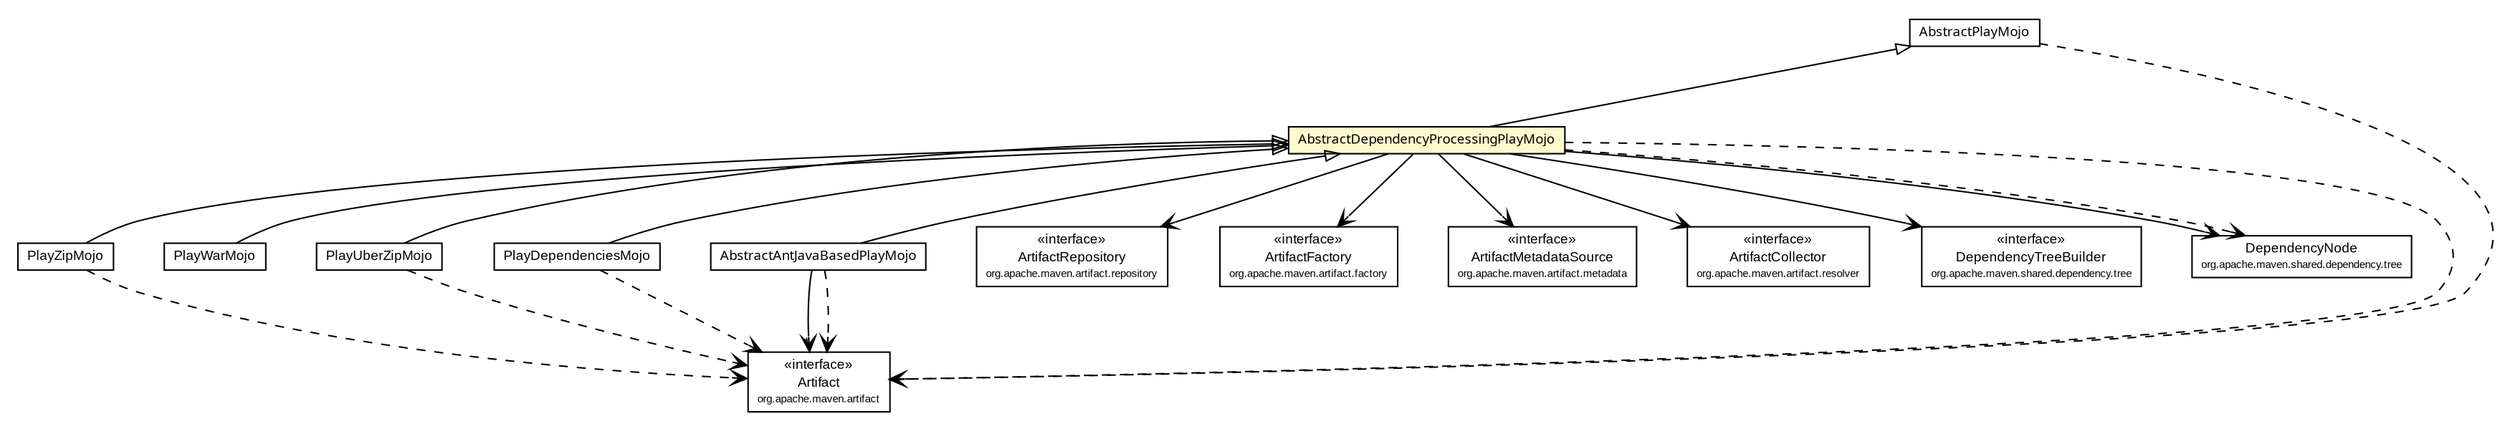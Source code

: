 #!/usr/local/bin/dot
#
# Class diagram 
# Generated by UmlGraph version 4.6 (http://www.spinellis.gr/sw/umlgraph)
#

digraph G {
	edge [fontname="arial",fontsize=10,labelfontname="arial",labelfontsize=10];
	node [fontname="arial",fontsize=10,shape=plaintext];
	// com.google.code.play.PlayZipMojo
	c1598 [label=<<table border="0" cellborder="1" cellspacing="0" cellpadding="2" port="p" href="./PlayZipMojo.html">
		<tr><td><table border="0" cellspacing="0" cellpadding="1">
			<tr><td> PlayZipMojo </td></tr>
		</table></td></tr>
		</table>>, fontname="arial", fontcolor="black", fontsize=9.0];
	// com.google.code.play.PlayWarMojo
	c1600 [label=<<table border="0" cellborder="1" cellspacing="0" cellpadding="2" port="p" href="./PlayWarMojo.html">
		<tr><td><table border="0" cellspacing="0" cellpadding="1">
			<tr><td> PlayWarMojo </td></tr>
		</table></td></tr>
		</table>>, fontname="arial", fontcolor="black", fontsize=9.0];
	// com.google.code.play.PlayUberZipMojo
	c1601 [label=<<table border="0" cellborder="1" cellspacing="0" cellpadding="2" port="p" href="./PlayUberZipMojo.html">
		<tr><td><table border="0" cellspacing="0" cellpadding="1">
			<tr><td> PlayUberZipMojo </td></tr>
		</table></td></tr>
		</table>>, fontname="arial", fontcolor="black", fontsize=9.0];
	// com.google.code.play.PlayDependenciesMojo
	c1611 [label=<<table border="0" cellborder="1" cellspacing="0" cellpadding="2" port="p" href="./PlayDependenciesMojo.html">
		<tr><td><table border="0" cellspacing="0" cellpadding="1">
			<tr><td> PlayDependenciesMojo </td></tr>
		</table></td></tr>
		</table>>, fontname="arial", fontcolor="black", fontsize=9.0];
	// com.google.code.play.AbstractPlayMojo
	c1615 [label=<<table border="0" cellborder="1" cellspacing="0" cellpadding="2" port="p" href="./AbstractPlayMojo.html">
		<tr><td><table border="0" cellspacing="0" cellpadding="1">
			<tr><td><font face="ariali"> AbstractPlayMojo </font></td></tr>
		</table></td></tr>
		</table>>, fontname="arial", fontcolor="black", fontsize=9.0];
	// com.google.code.play.AbstractDependencyProcessingPlayMojo
	c1616 [label=<<table border="0" cellborder="1" cellspacing="0" cellpadding="2" port="p" bgcolor="lemonChiffon" href="./AbstractDependencyProcessingPlayMojo.html">
		<tr><td><table border="0" cellspacing="0" cellpadding="1">
			<tr><td><font face="ariali"> AbstractDependencyProcessingPlayMojo </font></td></tr>
		</table></td></tr>
		</table>>, fontname="arial", fontcolor="black", fontsize=9.0];
	// com.google.code.play.AbstractAntJavaBasedPlayMojo
	c1617 [label=<<table border="0" cellborder="1" cellspacing="0" cellpadding="2" port="p" href="./AbstractAntJavaBasedPlayMojo.html">
		<tr><td><table border="0" cellspacing="0" cellpadding="1">
			<tr><td><font face="ariali"> AbstractAntJavaBasedPlayMojo </font></td></tr>
		</table></td></tr>
		</table>>, fontname="arial", fontcolor="black", fontsize=9.0];
	//com.google.code.play.PlayZipMojo extends com.google.code.play.AbstractDependencyProcessingPlayMojo
	c1616:p -> c1598:p [dir=back,arrowtail=empty];
	//com.google.code.play.PlayWarMojo extends com.google.code.play.AbstractDependencyProcessingPlayMojo
	c1616:p -> c1600:p [dir=back,arrowtail=empty];
	//com.google.code.play.PlayUberZipMojo extends com.google.code.play.AbstractDependencyProcessingPlayMojo
	c1616:p -> c1601:p [dir=back,arrowtail=empty];
	//com.google.code.play.PlayDependenciesMojo extends com.google.code.play.AbstractDependencyProcessingPlayMojo
	c1616:p -> c1611:p [dir=back,arrowtail=empty];
	//com.google.code.play.AbstractDependencyProcessingPlayMojo extends com.google.code.play.AbstractPlayMojo
	c1615:p -> c1616:p [dir=back,arrowtail=empty];
	//com.google.code.play.AbstractAntJavaBasedPlayMojo extends com.google.code.play.AbstractDependencyProcessingPlayMojo
	c1616:p -> c1617:p [dir=back,arrowtail=empty];
	// com.google.code.play.AbstractDependencyProcessingPlayMojo NAVASSOC org.apache.maven.artifact.repository.ArtifactRepository
	c1616:p -> c1659:p [taillabel="", label="", headlabel="", fontname="arial", fontcolor="black", fontsize=10.0, color="black", arrowhead=open];
	// com.google.code.play.AbstractDependencyProcessingPlayMojo NAVASSOC org.apache.maven.artifact.factory.ArtifactFactory
	c1616:p -> c1660:p [taillabel="", label="", headlabel="", fontname="arial", fontcolor="black", fontsize=10.0, color="black", arrowhead=open];
	// com.google.code.play.AbstractDependencyProcessingPlayMojo NAVASSOC org.apache.maven.artifact.metadata.ArtifactMetadataSource
	c1616:p -> c1661:p [taillabel="", label="", headlabel="", fontname="arial", fontcolor="black", fontsize=10.0, color="black", arrowhead=open];
	// com.google.code.play.AbstractDependencyProcessingPlayMojo NAVASSOC org.apache.maven.artifact.resolver.ArtifactCollector
	c1616:p -> c1662:p [taillabel="", label="", headlabel="", fontname="arial", fontcolor="black", fontsize=10.0, color="black", arrowhead=open];
	// com.google.code.play.AbstractDependencyProcessingPlayMojo NAVASSOC org.apache.maven.shared.dependency.tree.DependencyTreeBuilder
	c1616:p -> c1663:p [taillabel="", label="", headlabel="", fontname="arial", fontcolor="black", fontsize=10.0, color="black", arrowhead=open];
	// com.google.code.play.AbstractDependencyProcessingPlayMojo NAVASSOC org.apache.maven.shared.dependency.tree.DependencyNode
	c1616:p -> c1664:p [taillabel="", label="", headlabel="", fontname="arial", fontcolor="black", fontsize=10.0, color="black", arrowhead=open];
	// com.google.code.play.AbstractAntJavaBasedPlayMojo NAVASSOC org.apache.maven.artifact.Artifact
	c1617:p -> c1665:p [taillabel="", label="", headlabel="*", fontname="arial", fontcolor="black", fontsize=10.0, color="black", arrowhead=open];
	// com.google.code.play.PlayZipMojo DEPEND org.apache.maven.artifact.Artifact
	c1598:p -> c1665:p [taillabel="", label="", headlabel="", fontname="arial", fontcolor="black", fontsize=10.0, color="black", arrowhead=open, style=dashed];
	// com.google.code.play.PlayUberZipMojo DEPEND org.apache.maven.artifact.Artifact
	c1601:p -> c1665:p [taillabel="", label="", headlabel="", fontname="arial", fontcolor="black", fontsize=10.0, color="black", arrowhead=open, style=dashed];
	// com.google.code.play.PlayDependenciesMojo DEPEND org.apache.maven.artifact.Artifact
	c1611:p -> c1665:p [taillabel="", label="", headlabel="", fontname="arial", fontcolor="black", fontsize=10.0, color="black", arrowhead=open, style=dashed];
	// com.google.code.play.AbstractPlayMojo DEPEND org.apache.maven.artifact.Artifact
	c1615:p -> c1665:p [taillabel="", label="", headlabel="", fontname="arial", fontcolor="black", fontsize=10.0, color="black", arrowhead=open, style=dashed];
	// com.google.code.play.AbstractDependencyProcessingPlayMojo DEPEND org.apache.maven.shared.dependency.tree.DependencyNode
	c1616:p -> c1664:p [taillabel="", label="", headlabel="", fontname="arial", fontcolor="black", fontsize=10.0, color="black", arrowhead=open, style=dashed];
	// com.google.code.play.AbstractDependencyProcessingPlayMojo DEPEND org.apache.maven.artifact.Artifact
	c1616:p -> c1665:p [taillabel="", label="", headlabel="", fontname="arial", fontcolor="black", fontsize=10.0, color="black", arrowhead=open, style=dashed];
	// com.google.code.play.AbstractAntJavaBasedPlayMojo DEPEND org.apache.maven.artifact.Artifact
	c1617:p -> c1665:p [taillabel="", label="", headlabel="", fontname="arial", fontcolor="black", fontsize=10.0, color="black", arrowhead=open, style=dashed];
	// org.apache.maven.artifact.factory.ArtifactFactory
	c1660 [label=<<table border="0" cellborder="1" cellspacing="0" cellpadding="2" port="p" href="http://java.sun.com/j2se/1.4.2/docs/api/org/apache/maven/artifact/factory/ArtifactFactory.html">
		<tr><td><table border="0" cellspacing="0" cellpadding="1">
			<tr><td> &laquo;interface&raquo; </td></tr>
			<tr><td> ArtifactFactory </td></tr>
			<tr><td><font point-size="7.0"> org.apache.maven.artifact.factory </font></td></tr>
		</table></td></tr>
		</table>>, fontname="arial", fontcolor="black", fontsize=9.0];
	// org.apache.maven.artifact.metadata.ArtifactMetadataSource
	c1661 [label=<<table border="0" cellborder="1" cellspacing="0" cellpadding="2" port="p" href="http://java.sun.com/j2se/1.4.2/docs/api/org/apache/maven/artifact/metadata/ArtifactMetadataSource.html">
		<tr><td><table border="0" cellspacing="0" cellpadding="1">
			<tr><td> &laquo;interface&raquo; </td></tr>
			<tr><td> ArtifactMetadataSource </td></tr>
			<tr><td><font point-size="7.0"> org.apache.maven.artifact.metadata </font></td></tr>
		</table></td></tr>
		</table>>, fontname="arial", fontcolor="black", fontsize=9.0];
	// org.apache.maven.shared.dependency.tree.DependencyNode
	c1664 [label=<<table border="0" cellborder="1" cellspacing="0" cellpadding="2" port="p" href="http://java.sun.com/j2se/1.4.2/docs/api/org/apache/maven/shared/dependency/tree/DependencyNode.html">
		<tr><td><table border="0" cellspacing="0" cellpadding="1">
			<tr><td> DependencyNode </td></tr>
			<tr><td><font point-size="7.0"> org.apache.maven.shared.dependency.tree </font></td></tr>
		</table></td></tr>
		</table>>, fontname="arial", fontcolor="black", fontsize=9.0];
	// org.apache.maven.artifact.resolver.ArtifactCollector
	c1662 [label=<<table border="0" cellborder="1" cellspacing="0" cellpadding="2" port="p" href="http://java.sun.com/j2se/1.4.2/docs/api/org/apache/maven/artifact/resolver/ArtifactCollector.html">
		<tr><td><table border="0" cellspacing="0" cellpadding="1">
			<tr><td> &laquo;interface&raquo; </td></tr>
			<tr><td> ArtifactCollector </td></tr>
			<tr><td><font point-size="7.0"> org.apache.maven.artifact.resolver </font></td></tr>
		</table></td></tr>
		</table>>, fontname="arial", fontcolor="black", fontsize=9.0];
	// org.apache.maven.artifact.repository.ArtifactRepository
	c1659 [label=<<table border="0" cellborder="1" cellspacing="0" cellpadding="2" port="p" href="http://java.sun.com/j2se/1.4.2/docs/api/org/apache/maven/artifact/repository/ArtifactRepository.html">
		<tr><td><table border="0" cellspacing="0" cellpadding="1">
			<tr><td> &laquo;interface&raquo; </td></tr>
			<tr><td> ArtifactRepository </td></tr>
			<tr><td><font point-size="7.0"> org.apache.maven.artifact.repository </font></td></tr>
		</table></td></tr>
		</table>>, fontname="arial", fontcolor="black", fontsize=9.0];
	// org.apache.maven.artifact.Artifact
	c1665 [label=<<table border="0" cellborder="1" cellspacing="0" cellpadding="2" port="p" href="http://java.sun.com/j2se/1.4.2/docs/api/org/apache/maven/artifact/Artifact.html">
		<tr><td><table border="0" cellspacing="0" cellpadding="1">
			<tr><td> &laquo;interface&raquo; </td></tr>
			<tr><td> Artifact </td></tr>
			<tr><td><font point-size="7.0"> org.apache.maven.artifact </font></td></tr>
		</table></td></tr>
		</table>>, fontname="arial", fontcolor="black", fontsize=9.0];
	// org.apache.maven.shared.dependency.tree.DependencyTreeBuilder
	c1663 [label=<<table border="0" cellborder="1" cellspacing="0" cellpadding="2" port="p" href="http://java.sun.com/j2se/1.4.2/docs/api/org/apache/maven/shared/dependency/tree/DependencyTreeBuilder.html">
		<tr><td><table border="0" cellspacing="0" cellpadding="1">
			<tr><td> &laquo;interface&raquo; </td></tr>
			<tr><td> DependencyTreeBuilder </td></tr>
			<tr><td><font point-size="7.0"> org.apache.maven.shared.dependency.tree </font></td></tr>
		</table></td></tr>
		</table>>, fontname="arial", fontcolor="black", fontsize=9.0];
}

